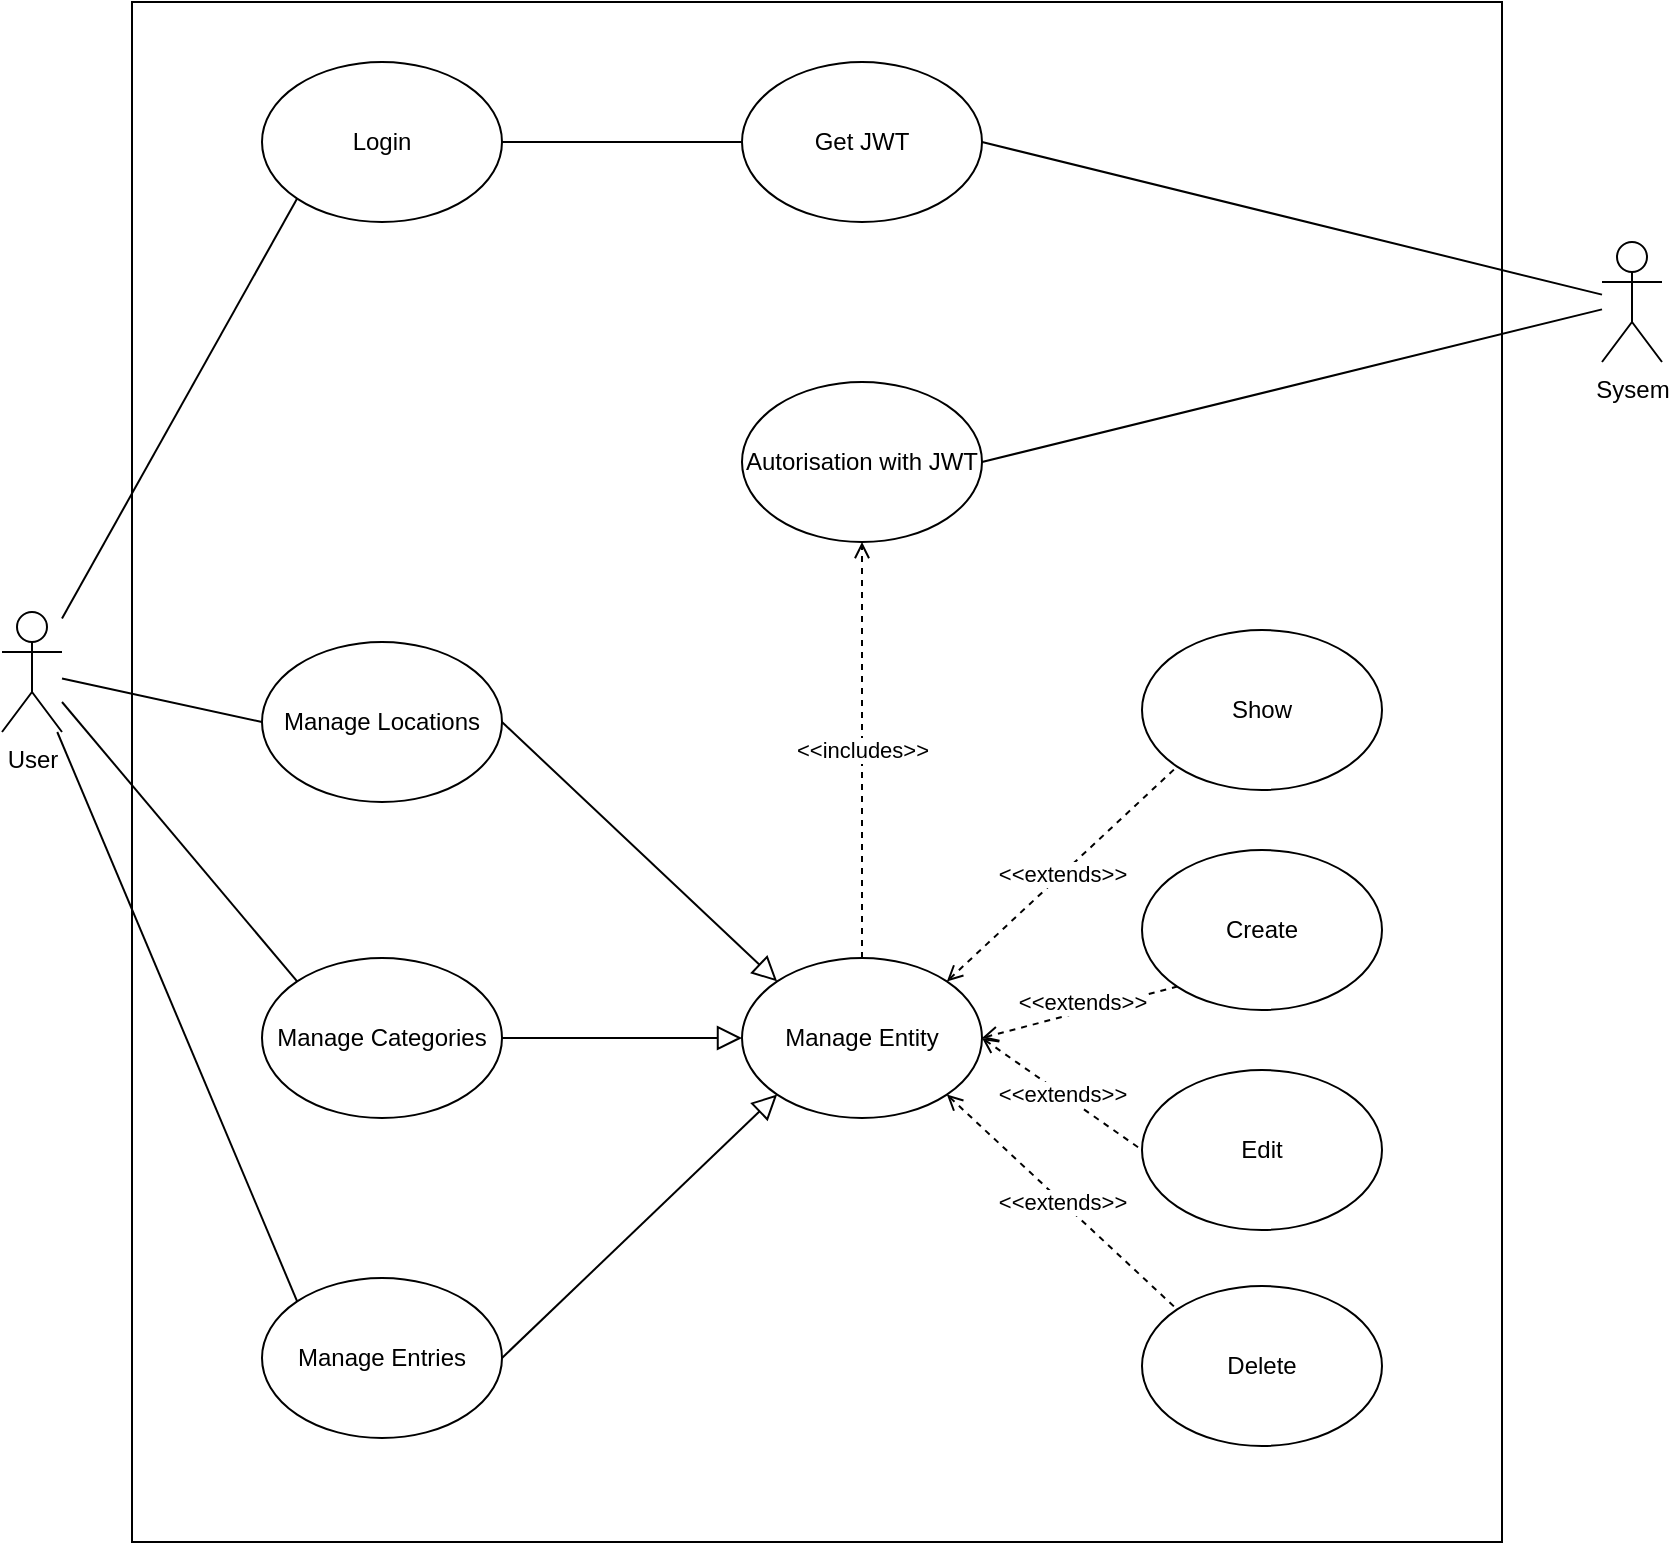 <mxfile version="15.3.0" type="device"><diagram id="KqrKa4PSHvCsaPYmw5w2" name="Page-1"><mxGraphModel dx="1038" dy="551" grid="1" gridSize="10" guides="1" tooltips="1" connect="1" arrows="1" fold="1" page="1" pageScale="1" pageWidth="850" pageHeight="1100" math="0" shadow="0"><root><mxCell id="0"/><mxCell id="1" parent="0"/><mxCell id="JCgOAmfIcSzGhQspwgTl-2" value="" style="rounded=0;whiteSpace=wrap;html=1;" parent="1" vertex="1"><mxGeometry x="235" y="220" width="685" height="770" as="geometry"/></mxCell><mxCell id="JCgOAmfIcSzGhQspwgTl-7" style="rounded=0;orthogonalLoop=1;jettySize=auto;html=1;endArrow=none;endFill=0;entryX=0;entryY=1;entryDx=0;entryDy=0;" parent="1" source="JCgOAmfIcSzGhQspwgTl-3" target="qJQQ3dFQstfGERWTMPTE-35" edge="1"><mxGeometry relative="1" as="geometry"/></mxCell><mxCell id="JCgOAmfIcSzGhQspwgTl-3" value="User" style="shape=umlActor;verticalLabelPosition=bottom;verticalAlign=top;html=1;outlineConnect=0;" parent="1" vertex="1"><mxGeometry x="170" y="525" width="30" height="60" as="geometry"/></mxCell><mxCell id="JCgOAmfIcSzGhQspwgTl-5" value="Manage Entries" style="ellipse;whiteSpace=wrap;html=1;" parent="1" vertex="1"><mxGeometry x="300" y="858" width="120" height="80" as="geometry"/></mxCell><mxCell id="JCgOAmfIcSzGhQspwgTl-6" value="Get JWT" style="ellipse;whiteSpace=wrap;html=1;" parent="1" vertex="1"><mxGeometry x="540" y="250" width="120" height="80" as="geometry"/></mxCell><mxCell id="qJQQ3dFQstfGERWTMPTE-1" value="Sysem" style="shape=umlActor;verticalLabelPosition=bottom;verticalAlign=top;html=1;outlineConnect=0;" parent="1" vertex="1"><mxGeometry x="970" y="340" width="30" height="60" as="geometry"/></mxCell><mxCell id="qJQQ3dFQstfGERWTMPTE-2" value="" style="endArrow=none;html=1;entryX=1;entryY=0.5;entryDx=0;entryDy=0;" parent="1" source="qJQQ3dFQstfGERWTMPTE-1" target="JCgOAmfIcSzGhQspwgTl-6" edge="1"><mxGeometry width="50" height="50" relative="1" as="geometry"><mxPoint x="510" y="490" as="sourcePoint"/><mxPoint x="560" y="440" as="targetPoint"/></mxGeometry></mxCell><mxCell id="qJQQ3dFQstfGERWTMPTE-3" value="Autorisation with JWT" style="ellipse;whiteSpace=wrap;html=1;" parent="1" vertex="1"><mxGeometry x="540" y="410" width="120" height="80" as="geometry"/></mxCell><mxCell id="qJQQ3dFQstfGERWTMPTE-4" value="" style="endArrow=none;html=1;entryX=1;entryY=0.5;entryDx=0;entryDy=0;" parent="1" source="qJQQ3dFQstfGERWTMPTE-1" target="qJQQ3dFQstfGERWTMPTE-3" edge="1"><mxGeometry width="50" height="50" relative="1" as="geometry"><mxPoint x="510" y="840" as="sourcePoint"/><mxPoint x="560" y="790" as="targetPoint"/></mxGeometry></mxCell><mxCell id="qJQQ3dFQstfGERWTMPTE-5" value="Manage Categories" style="ellipse;whiteSpace=wrap;html=1;" parent="1" vertex="1"><mxGeometry x="300" y="698" width="120" height="80" as="geometry"/></mxCell><mxCell id="qJQQ3dFQstfGERWTMPTE-6" value="Manage Locations" style="ellipse;whiteSpace=wrap;html=1;" parent="1" vertex="1"><mxGeometry x="300" y="540" width="120" height="80" as="geometry"/></mxCell><mxCell id="qJQQ3dFQstfGERWTMPTE-7" value="&amp;lt;&amp;lt;includes&amp;gt;&amp;gt;" style="endArrow=open;dashed=1;html=1;entryX=0.5;entryY=1;entryDx=0;entryDy=0;exitX=0.5;exitY=0;exitDx=0;exitDy=0;startArrow=none;startFill=0;endFill=0;" parent="1" source="qJQQ3dFQstfGERWTMPTE-17" target="qJQQ3dFQstfGERWTMPTE-3" edge="1"><mxGeometry width="50" height="50" relative="1" as="geometry"><mxPoint x="510" y="730" as="sourcePoint"/><mxPoint x="560" y="680" as="targetPoint"/></mxGeometry></mxCell><mxCell id="qJQQ3dFQstfGERWTMPTE-13" value="Delete" style="ellipse;whiteSpace=wrap;html=1;" parent="1" vertex="1"><mxGeometry x="740" y="862" width="120" height="80" as="geometry"/></mxCell><mxCell id="qJQQ3dFQstfGERWTMPTE-15" value="&amp;lt;&amp;lt;extends&amp;gt;&amp;gt;" style="endArrow=none;dashed=1;html=1;entryX=0;entryY=1;entryDx=0;entryDy=0;exitX=1;exitY=0;exitDx=0;exitDy=0;startArrow=open;startFill=0;" parent="1" source="qJQQ3dFQstfGERWTMPTE-17" target="qJQQ3dFQstfGERWTMPTE-21" edge="1"><mxGeometry width="50" height="50" relative="1" as="geometry"><mxPoint x="520" y="710" as="sourcePoint"/><mxPoint x="710" y="570" as="targetPoint"/></mxGeometry></mxCell><mxCell id="qJQQ3dFQstfGERWTMPTE-17" value="Manage Entity" style="ellipse;whiteSpace=wrap;html=1;" parent="1" vertex="1"><mxGeometry x="540" y="698" width="120" height="80" as="geometry"/></mxCell><mxCell id="qJQQ3dFQstfGERWTMPTE-21" value="Show" style="ellipse;whiteSpace=wrap;html=1;" parent="1" vertex="1"><mxGeometry x="740" y="534" width="120" height="80" as="geometry"/></mxCell><mxCell id="qJQQ3dFQstfGERWTMPTE-22" value="Create" style="ellipse;whiteSpace=wrap;html=1;" parent="1" vertex="1"><mxGeometry x="740" y="644" width="120" height="80" as="geometry"/></mxCell><mxCell id="qJQQ3dFQstfGERWTMPTE-23" value="Edit" style="ellipse;whiteSpace=wrap;html=1;" parent="1" vertex="1"><mxGeometry x="740" y="754" width="120" height="80" as="geometry"/></mxCell><mxCell id="qJQQ3dFQstfGERWTMPTE-24" value="&amp;lt;&amp;lt;extends&amp;gt;&amp;gt;" style="endArrow=none;dashed=1;html=1;entryX=0;entryY=1;entryDx=0;entryDy=0;exitX=1;exitY=0.5;exitDx=0;exitDy=0;startArrow=open;startFill=0;" parent="1" source="qJQQ3dFQstfGERWTMPTE-17" edge="1"><mxGeometry x="0.049" y="5" width="50" height="50" relative="1" as="geometry"><mxPoint x="700" y="738" as="sourcePoint"/><mxPoint x="757.574" y="712.284" as="targetPoint"/><mxPoint as="offset"/></mxGeometry></mxCell><mxCell id="qJQQ3dFQstfGERWTMPTE-25" value="&amp;lt;&amp;lt;extends&amp;gt;&amp;gt;" style="endArrow=none;dashed=1;html=1;entryX=0;entryY=0.5;entryDx=0;entryDy=0;startArrow=open;startFill=0;exitX=1;exitY=0.5;exitDx=0;exitDy=0;labelBackgroundColor=default;" parent="1" source="qJQQ3dFQstfGERWTMPTE-17" target="qJQQ3dFQstfGERWTMPTE-23" edge="1"><mxGeometry width="50" height="50" relative="1" as="geometry"><mxPoint x="680" y="750" as="sourcePoint"/><mxPoint x="777.574" y="622.284" as="targetPoint"/></mxGeometry></mxCell><mxCell id="qJQQ3dFQstfGERWTMPTE-26" value="&amp;lt;&amp;lt;extends&amp;gt;&amp;gt;" style="endArrow=none;dashed=1;html=1;entryX=0;entryY=0;entryDx=0;entryDy=0;exitX=1;exitY=1;exitDx=0;exitDy=0;startArrow=open;startFill=0;" parent="1" source="qJQQ3dFQstfGERWTMPTE-17" target="qJQQ3dFQstfGERWTMPTE-13" edge="1"><mxGeometry width="50" height="50" relative="1" as="geometry"><mxPoint x="712.426" y="739.716" as="sourcePoint"/><mxPoint x="787.574" y="632.284" as="targetPoint"/></mxGeometry></mxCell><mxCell id="qJQQ3dFQstfGERWTMPTE-27" value="" style="endArrow=block;html=1;labelBackgroundColor=default;exitX=1;exitY=0.5;exitDx=0;exitDy=0;entryX=0;entryY=0;entryDx=0;entryDy=0;endFill=0;endSize=10;" parent="1" source="qJQQ3dFQstfGERWTMPTE-6" target="qJQQ3dFQstfGERWTMPTE-17" edge="1"><mxGeometry width="50" height="50" relative="1" as="geometry"><mxPoint x="550" y="770" as="sourcePoint"/><mxPoint x="600" y="720" as="targetPoint"/></mxGeometry></mxCell><mxCell id="qJQQ3dFQstfGERWTMPTE-28" value="" style="endArrow=block;html=1;labelBackgroundColor=default;exitX=1;exitY=0.5;exitDx=0;exitDy=0;entryX=0;entryY=0.5;entryDx=0;entryDy=0;endFill=0;endSize=10;" parent="1" source="qJQQ3dFQstfGERWTMPTE-5" target="qJQQ3dFQstfGERWTMPTE-17" edge="1"><mxGeometry width="50" height="50" relative="1" as="geometry"><mxPoint x="430" y="590" as="sourcePoint"/><mxPoint x="567.574" y="719.716" as="targetPoint"/></mxGeometry></mxCell><mxCell id="qJQQ3dFQstfGERWTMPTE-29" value="" style="endArrow=block;html=1;labelBackgroundColor=default;exitX=1;exitY=0.5;exitDx=0;exitDy=0;entryX=0;entryY=1;entryDx=0;entryDy=0;endFill=0;endSize=10;" parent="1" source="JCgOAmfIcSzGhQspwgTl-5" target="qJQQ3dFQstfGERWTMPTE-17" edge="1"><mxGeometry width="50" height="50" relative="1" as="geometry"><mxPoint x="440" y="600" as="sourcePoint"/><mxPoint x="577.574" y="729.716" as="targetPoint"/></mxGeometry></mxCell><mxCell id="qJQQ3dFQstfGERWTMPTE-30" value="" style="endArrow=none;html=1;labelBackgroundColor=default;endSize=10;exitX=0;exitY=0.5;exitDx=0;exitDy=0;" parent="1" source="qJQQ3dFQstfGERWTMPTE-6" target="JCgOAmfIcSzGhQspwgTl-3" edge="1"><mxGeometry width="50" height="50" relative="1" as="geometry"><mxPoint x="320" y="720" as="sourcePoint"/><mxPoint x="370" y="670" as="targetPoint"/></mxGeometry></mxCell><mxCell id="qJQQ3dFQstfGERWTMPTE-31" value="" style="endArrow=none;html=1;labelBackgroundColor=default;endSize=10;exitX=0;exitY=0;exitDx=0;exitDy=0;" parent="1" source="qJQQ3dFQstfGERWTMPTE-5" edge="1"><mxGeometry width="50" height="50" relative="1" as="geometry"><mxPoint x="320" y="720" as="sourcePoint"/><mxPoint x="200" y="570" as="targetPoint"/></mxGeometry></mxCell><mxCell id="qJQQ3dFQstfGERWTMPTE-33" value="" style="endArrow=none;html=1;labelBackgroundColor=default;endSize=10;exitX=0;exitY=0;exitDx=0;exitDy=0;" parent="1" source="JCgOAmfIcSzGhQspwgTl-5" target="JCgOAmfIcSzGhQspwgTl-3" edge="1"><mxGeometry width="50" height="50" relative="1" as="geometry"><mxPoint x="320" y="720" as="sourcePoint"/><mxPoint x="370" y="670" as="targetPoint"/></mxGeometry></mxCell><mxCell id="qJQQ3dFQstfGERWTMPTE-35" value="Login" style="ellipse;whiteSpace=wrap;html=1;" parent="1" vertex="1"><mxGeometry x="300" y="250" width="120" height="80" as="geometry"/></mxCell><mxCell id="qJQQ3dFQstfGERWTMPTE-36" value="" style="endArrow=none;html=1;labelBackgroundColor=default;endSize=10;entryX=0;entryY=0.5;entryDx=0;entryDy=0;exitX=1;exitY=0.5;exitDx=0;exitDy=0;" parent="1" source="qJQQ3dFQstfGERWTMPTE-35" target="JCgOAmfIcSzGhQspwgTl-6" edge="1"><mxGeometry width="50" height="50" relative="1" as="geometry"><mxPoint x="430" y="460" as="sourcePoint"/><mxPoint x="480" y="410" as="targetPoint"/></mxGeometry></mxCell></root></mxGraphModel></diagram></mxfile>